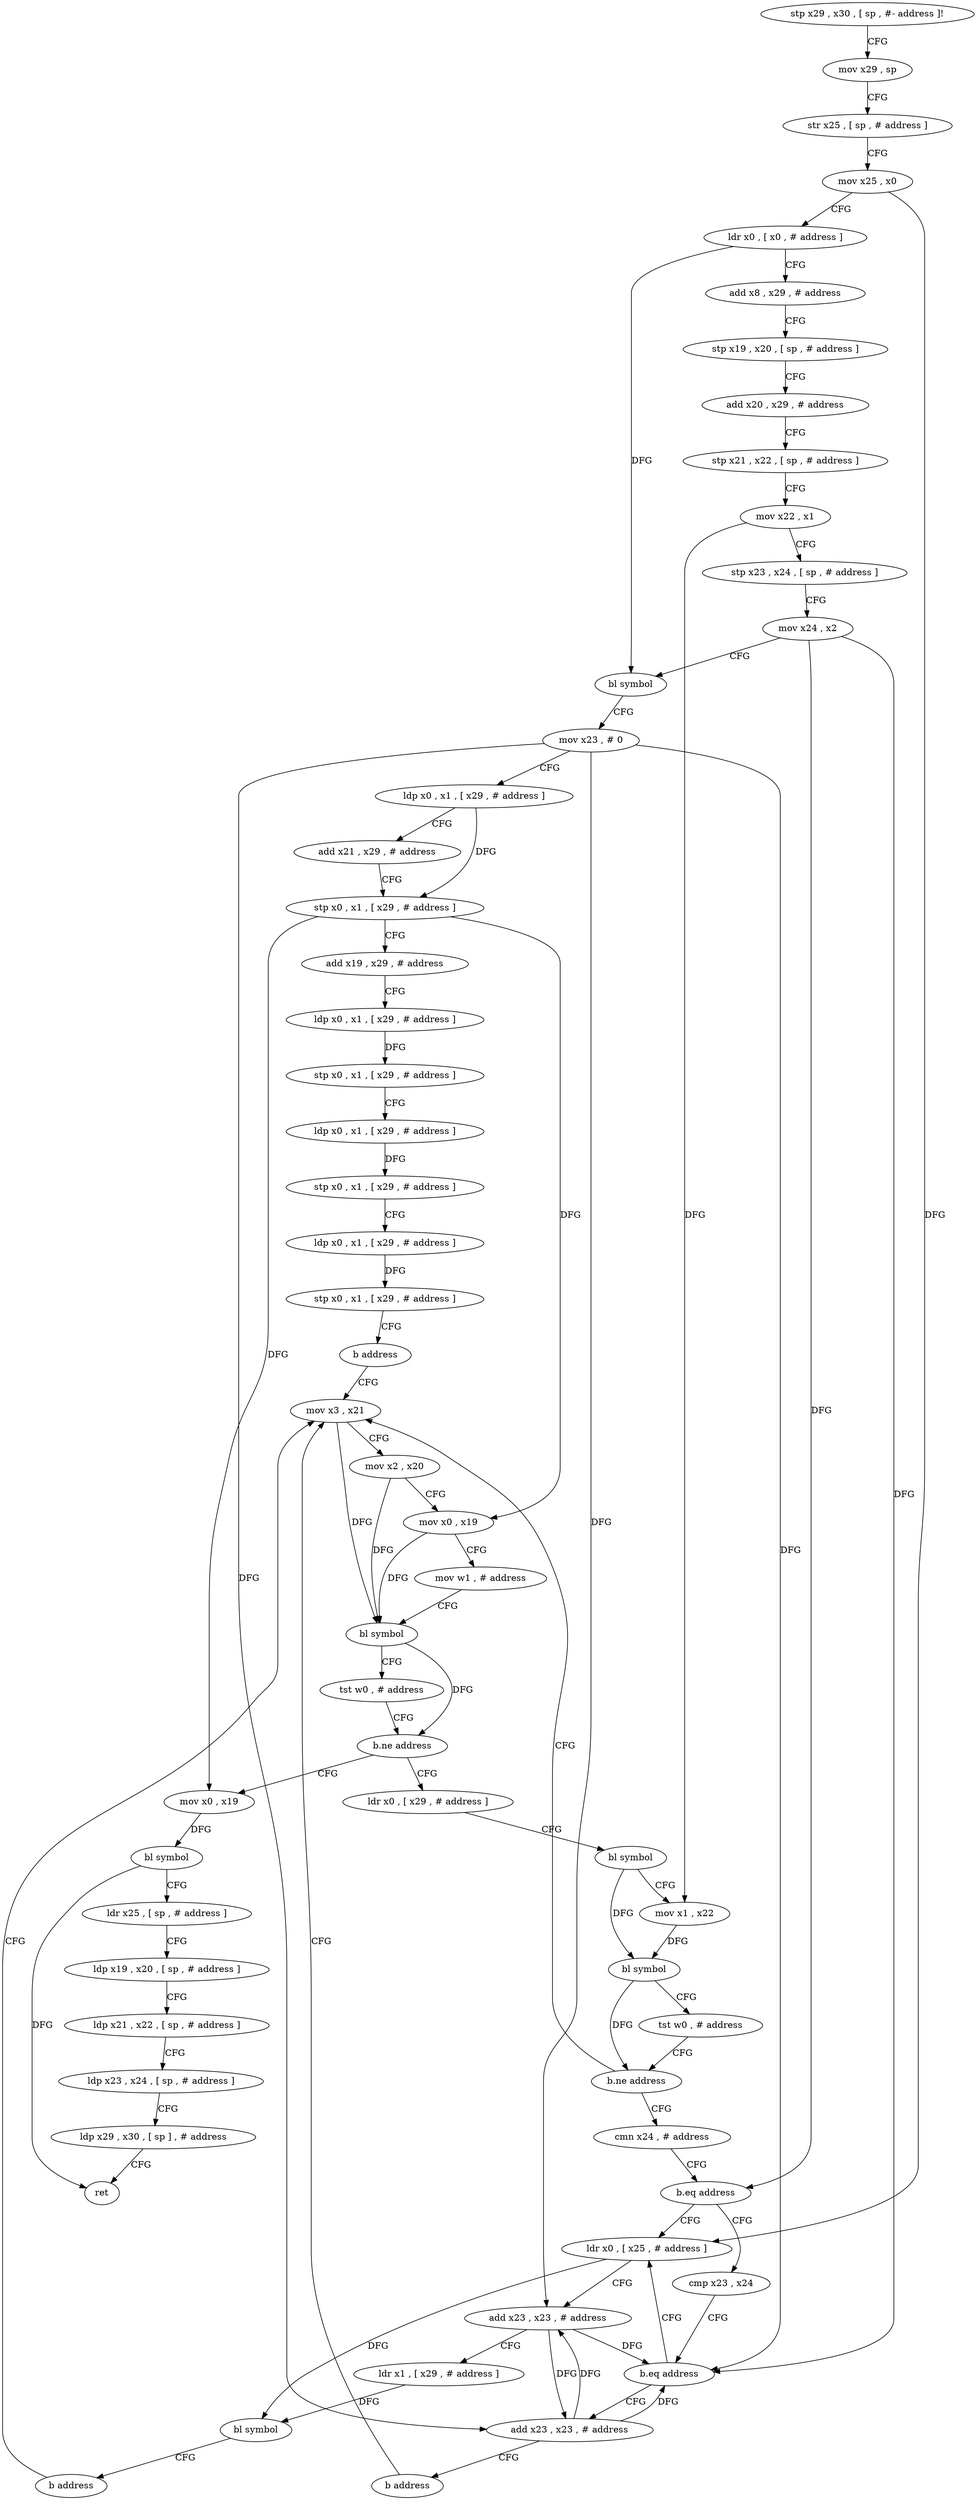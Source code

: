 digraph "func" {
"86320" [label = "stp x29 , x30 , [ sp , #- address ]!" ]
"86324" [label = "mov x29 , sp" ]
"86328" [label = "str x25 , [ sp , # address ]" ]
"86332" [label = "mov x25 , x0" ]
"86336" [label = "ldr x0 , [ x0 , # address ]" ]
"86340" [label = "add x8 , x29 , # address" ]
"86344" [label = "stp x19 , x20 , [ sp , # address ]" ]
"86348" [label = "add x20 , x29 , # address" ]
"86352" [label = "stp x21 , x22 , [ sp , # address ]" ]
"86356" [label = "mov x22 , x1" ]
"86360" [label = "stp x23 , x24 , [ sp , # address ]" ]
"86364" [label = "mov x24 , x2" ]
"86368" [label = "bl symbol" ]
"86372" [label = "mov x23 , # 0" ]
"86376" [label = "ldp x0 , x1 , [ x29 , # address ]" ]
"86380" [label = "add x21 , x29 , # address" ]
"86384" [label = "stp x0 , x1 , [ x29 , # address ]" ]
"86388" [label = "add x19 , x29 , # address" ]
"86392" [label = "ldp x0 , x1 , [ x29 , # address ]" ]
"86396" [label = "stp x0 , x1 , [ x29 , # address ]" ]
"86400" [label = "ldp x0 , x1 , [ x29 , # address ]" ]
"86404" [label = "stp x0 , x1 , [ x29 , # address ]" ]
"86408" [label = "ldp x0 , x1 , [ x29 , # address ]" ]
"86412" [label = "stp x0 , x1 , [ x29 , # address ]" ]
"86416" [label = "b address" ]
"86448" [label = "mov x3 , x21" ]
"86452" [label = "mov x2 , x20" ]
"86456" [label = "mov x0 , x19" ]
"86460" [label = "mov w1 , # address" ]
"86464" [label = "bl symbol" ]
"86468" [label = "tst w0 , # address" ]
"86472" [label = "b.ne address" ]
"86424" [label = "ldr x0 , [ x29 , # address ]" ]
"86476" [label = "mov x0 , x19" ]
"86428" [label = "bl symbol" ]
"86432" [label = "mov x1 , x22" ]
"86436" [label = "bl symbol" ]
"86440" [label = "tst w0 , # address" ]
"86444" [label = "b.ne address" ]
"86512" [label = "cmn x24 , # address" ]
"86480" [label = "bl symbol" ]
"86484" [label = "ldr x25 , [ sp , # address ]" ]
"86488" [label = "ldp x19 , x20 , [ sp , # address ]" ]
"86492" [label = "ldp x21 , x22 , [ sp , # address ]" ]
"86496" [label = "ldp x23 , x24 , [ sp , # address ]" ]
"86500" [label = "ldp x29 , x30 , [ sp ] , # address" ]
"86504" [label = "ret" ]
"86516" [label = "b.eq address" ]
"86536" [label = "ldr x0 , [ x25 , # address ]" ]
"86520" [label = "cmp x23 , x24" ]
"86540" [label = "add x23 , x23 , # address" ]
"86544" [label = "ldr x1 , [ x29 , # address ]" ]
"86548" [label = "bl symbol" ]
"86552" [label = "b address" ]
"86524" [label = "b.eq address" ]
"86528" [label = "add x23 , x23 , # address" ]
"86532" [label = "b address" ]
"86320" -> "86324" [ label = "CFG" ]
"86324" -> "86328" [ label = "CFG" ]
"86328" -> "86332" [ label = "CFG" ]
"86332" -> "86336" [ label = "CFG" ]
"86332" -> "86536" [ label = "DFG" ]
"86336" -> "86340" [ label = "CFG" ]
"86336" -> "86368" [ label = "DFG" ]
"86340" -> "86344" [ label = "CFG" ]
"86344" -> "86348" [ label = "CFG" ]
"86348" -> "86352" [ label = "CFG" ]
"86352" -> "86356" [ label = "CFG" ]
"86356" -> "86360" [ label = "CFG" ]
"86356" -> "86432" [ label = "DFG" ]
"86360" -> "86364" [ label = "CFG" ]
"86364" -> "86368" [ label = "CFG" ]
"86364" -> "86516" [ label = "DFG" ]
"86364" -> "86524" [ label = "DFG" ]
"86368" -> "86372" [ label = "CFG" ]
"86372" -> "86376" [ label = "CFG" ]
"86372" -> "86540" [ label = "DFG" ]
"86372" -> "86524" [ label = "DFG" ]
"86372" -> "86528" [ label = "DFG" ]
"86376" -> "86380" [ label = "CFG" ]
"86376" -> "86384" [ label = "DFG" ]
"86380" -> "86384" [ label = "CFG" ]
"86384" -> "86388" [ label = "CFG" ]
"86384" -> "86456" [ label = "DFG" ]
"86384" -> "86476" [ label = "DFG" ]
"86388" -> "86392" [ label = "CFG" ]
"86392" -> "86396" [ label = "DFG" ]
"86396" -> "86400" [ label = "CFG" ]
"86400" -> "86404" [ label = "DFG" ]
"86404" -> "86408" [ label = "CFG" ]
"86408" -> "86412" [ label = "DFG" ]
"86412" -> "86416" [ label = "CFG" ]
"86416" -> "86448" [ label = "CFG" ]
"86448" -> "86452" [ label = "CFG" ]
"86448" -> "86464" [ label = "DFG" ]
"86452" -> "86456" [ label = "CFG" ]
"86452" -> "86464" [ label = "DFG" ]
"86456" -> "86460" [ label = "CFG" ]
"86456" -> "86464" [ label = "DFG" ]
"86460" -> "86464" [ label = "CFG" ]
"86464" -> "86468" [ label = "CFG" ]
"86464" -> "86472" [ label = "DFG" ]
"86468" -> "86472" [ label = "CFG" ]
"86472" -> "86424" [ label = "CFG" ]
"86472" -> "86476" [ label = "CFG" ]
"86424" -> "86428" [ label = "CFG" ]
"86476" -> "86480" [ label = "DFG" ]
"86428" -> "86432" [ label = "CFG" ]
"86428" -> "86436" [ label = "DFG" ]
"86432" -> "86436" [ label = "DFG" ]
"86436" -> "86440" [ label = "CFG" ]
"86436" -> "86444" [ label = "DFG" ]
"86440" -> "86444" [ label = "CFG" ]
"86444" -> "86512" [ label = "CFG" ]
"86444" -> "86448" [ label = "CFG" ]
"86512" -> "86516" [ label = "CFG" ]
"86480" -> "86484" [ label = "CFG" ]
"86480" -> "86504" [ label = "DFG" ]
"86484" -> "86488" [ label = "CFG" ]
"86488" -> "86492" [ label = "CFG" ]
"86492" -> "86496" [ label = "CFG" ]
"86496" -> "86500" [ label = "CFG" ]
"86500" -> "86504" [ label = "CFG" ]
"86516" -> "86536" [ label = "CFG" ]
"86516" -> "86520" [ label = "CFG" ]
"86536" -> "86540" [ label = "CFG" ]
"86536" -> "86548" [ label = "DFG" ]
"86520" -> "86524" [ label = "CFG" ]
"86540" -> "86544" [ label = "CFG" ]
"86540" -> "86524" [ label = "DFG" ]
"86540" -> "86528" [ label = "DFG" ]
"86544" -> "86548" [ label = "DFG" ]
"86548" -> "86552" [ label = "CFG" ]
"86552" -> "86448" [ label = "CFG" ]
"86524" -> "86536" [ label = "CFG" ]
"86524" -> "86528" [ label = "CFG" ]
"86528" -> "86532" [ label = "CFG" ]
"86528" -> "86540" [ label = "DFG" ]
"86528" -> "86524" [ label = "DFG" ]
"86532" -> "86448" [ label = "CFG" ]
}
